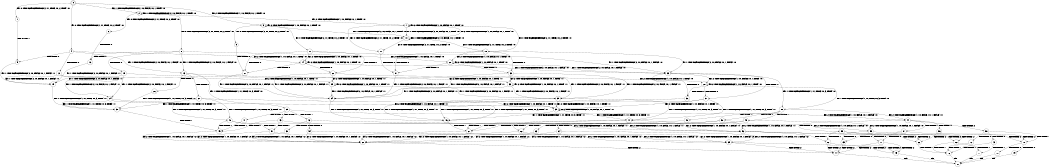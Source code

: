 digraph BCG {
size = "7, 10.5";
center = TRUE;
node [shape = circle];
0 [peripheries = 2];
0 -> 1 [label = "EX !0 !ATOMIC_EXCH_BRANCH (2, +1, TRUE, +0, 2, TRUE) !:0:"];
0 -> 2 [label = "EX !1 !ATOMIC_EXCH_BRANCH (2, +0, FALSE, +0, 1, TRUE) !:0:"];
0 -> 3 [label = "EX !2 !ATOMIC_EXCH_BRANCH (1, +0, FALSE, +0, 1, TRUE) !:0:"];
0 -> 4 [label = "EX !0 !ATOMIC_EXCH_BRANCH (2, +1, TRUE, +0, 2, TRUE) !:0:"];
1 -> 5 [label = "TERMINATE !0"];
2 -> 6 [label = "EX !0 !ATOMIC_EXCH_BRANCH (2, +1, TRUE, +0, 2, TRUE) !:0:"];
2 -> 7 [label = "EX !2 !ATOMIC_EXCH_BRANCH (1, +0, FALSE, +0, 1, TRUE) !:0:"];
2 -> 8 [label = "EX !0 !ATOMIC_EXCH_BRANCH (2, +1, TRUE, +0, 2, TRUE) !:0:"];
2 -> 2 [label = "EX !1 !ATOMIC_EXCH_BRANCH (2, +0, FALSE, +0, 1, TRUE) !:0:"];
3 -> 9 [label = "EX !0 !ATOMIC_EXCH_BRANCH (2, +1, TRUE, +0, 2, TRUE) !:0:"];
3 -> 10 [label = "EX !1 !ATOMIC_EXCH_BRANCH (2, +0, FALSE, +0, 1, TRUE) !:0:"];
3 -> 11 [label = "EX !0 !ATOMIC_EXCH_BRANCH (2, +1, TRUE, +0, 2, TRUE) !:0:"];
3 -> 3 [label = "EX !2 !ATOMIC_EXCH_BRANCH (1, +0, FALSE, +0, 1, TRUE) !:0:"];
4 -> 5 [label = "TERMINATE !0"];
4 -> 12 [label = "TERMINATE !0"];
4 -> 13 [label = "EX !1 !ATOMIC_EXCH_BRANCH (2, +0, FALSE, +0, 1, FALSE) !:0:"];
4 -> 14 [label = "EX !2 !ATOMIC_EXCH_BRANCH (1, +0, FALSE, +0, 1, TRUE) !:0:"];
5 -> 15 [label = "EX !1 !ATOMIC_EXCH_BRANCH (2, +0, FALSE, +0, 1, FALSE) !:1:"];
6 -> 16 [label = "TERMINATE !0"];
7 -> 17 [label = "EX !0 !ATOMIC_EXCH_BRANCH (2, +1, TRUE, +0, 2, TRUE) !:0:"];
7 -> 18 [label = "EX !0 !ATOMIC_EXCH_BRANCH (2, +1, TRUE, +0, 2, TRUE) !:0:"];
7 -> 7 [label = "EX !2 !ATOMIC_EXCH_BRANCH (1, +0, FALSE, +0, 1, TRUE) !:0:"];
7 -> 10 [label = "EX !1 !ATOMIC_EXCH_BRANCH (2, +0, FALSE, +0, 1, TRUE) !:0:"];
8 -> 16 [label = "TERMINATE !0"];
8 -> 19 [label = "TERMINATE !0"];
8 -> 20 [label = "EX !2 !ATOMIC_EXCH_BRANCH (1, +0, FALSE, +0, 1, TRUE) !:0:"];
8 -> 13 [label = "EX !1 !ATOMIC_EXCH_BRANCH (2, +0, FALSE, +0, 1, FALSE) !:0:"];
9 -> 21 [label = "TERMINATE !0"];
10 -> 17 [label = "EX !0 !ATOMIC_EXCH_BRANCH (2, +1, TRUE, +0, 2, TRUE) !:0:"];
10 -> 18 [label = "EX !0 !ATOMIC_EXCH_BRANCH (2, +1, TRUE, +0, 2, TRUE) !:0:"];
10 -> 7 [label = "EX !2 !ATOMIC_EXCH_BRANCH (1, +0, FALSE, +0, 1, TRUE) !:0:"];
10 -> 10 [label = "EX !1 !ATOMIC_EXCH_BRANCH (2, +0, FALSE, +0, 1, TRUE) !:0:"];
11 -> 21 [label = "TERMINATE !0"];
11 -> 22 [label = "TERMINATE !0"];
11 -> 23 [label = "EX !1 !ATOMIC_EXCH_BRANCH (2, +0, FALSE, +0, 1, FALSE) !:0:"];
11 -> 14 [label = "EX !2 !ATOMIC_EXCH_BRANCH (1, +0, FALSE, +0, 1, TRUE) !:0:"];
12 -> 15 [label = "EX !1 !ATOMIC_EXCH_BRANCH (2, +0, FALSE, +0, 1, FALSE) !:1:"];
12 -> 24 [label = "EX !1 !ATOMIC_EXCH_BRANCH (2, +0, FALSE, +0, 1, FALSE) !:1:"];
12 -> 25 [label = "EX !2 !ATOMIC_EXCH_BRANCH (1, +0, FALSE, +0, 1, TRUE) !:1:"];
13 -> 26 [label = "TERMINATE !0"];
13 -> 27 [label = "TERMINATE !0"];
13 -> 28 [label = "EX !2 !ATOMIC_EXCH_BRANCH (1, +0, FALSE, +0, 1, TRUE) !:0:"];
13 -> 29 [label = "EX !1 !ATOMIC_EXCH_BRANCH (1, +1, TRUE, +0, 3, TRUE) !:0:"];
14 -> 21 [label = "TERMINATE !0"];
14 -> 22 [label = "TERMINATE !0"];
14 -> 23 [label = "EX !1 !ATOMIC_EXCH_BRANCH (2, +0, FALSE, +0, 1, FALSE) !:0:"];
14 -> 14 [label = "EX !2 !ATOMIC_EXCH_BRANCH (1, +0, FALSE, +0, 1, TRUE) !:0:"];
15 -> 30 [label = "EX !1 !ATOMIC_EXCH_BRANCH (1, +1, TRUE, +0, 3, TRUE) !:1:"];
16 -> 15 [label = "EX !1 !ATOMIC_EXCH_BRANCH (2, +0, FALSE, +0, 1, FALSE) !:1:"];
17 -> 31 [label = "TERMINATE !0"];
18 -> 31 [label = "TERMINATE !0"];
18 -> 32 [label = "TERMINATE !0"];
18 -> 20 [label = "EX !2 !ATOMIC_EXCH_BRANCH (1, +0, FALSE, +0, 1, TRUE) !:0:"];
18 -> 23 [label = "EX !1 !ATOMIC_EXCH_BRANCH (2, +0, FALSE, +0, 1, FALSE) !:0:"];
19 -> 15 [label = "EX !1 !ATOMIC_EXCH_BRANCH (2, +0, FALSE, +0, 1, FALSE) !:1:"];
19 -> 33 [label = "EX !2 !ATOMIC_EXCH_BRANCH (1, +0, FALSE, +0, 1, TRUE) !:1:"];
19 -> 24 [label = "EX !1 !ATOMIC_EXCH_BRANCH (2, +0, FALSE, +0, 1, FALSE) !:1:"];
20 -> 31 [label = "TERMINATE !0"];
20 -> 32 [label = "TERMINATE !0"];
20 -> 20 [label = "EX !2 !ATOMIC_EXCH_BRANCH (1, +0, FALSE, +0, 1, TRUE) !:0:"];
20 -> 23 [label = "EX !1 !ATOMIC_EXCH_BRANCH (2, +0, FALSE, +0, 1, FALSE) !:0:"];
21 -> 34 [label = "EX !1 !ATOMIC_EXCH_BRANCH (2, +0, FALSE, +0, 1, FALSE) !:1:"];
22 -> 34 [label = "EX !1 !ATOMIC_EXCH_BRANCH (2, +0, FALSE, +0, 1, FALSE) !:1:"];
22 -> 35 [label = "EX !1 !ATOMIC_EXCH_BRANCH (2, +0, FALSE, +0, 1, FALSE) !:1:"];
22 -> 25 [label = "EX !2 !ATOMIC_EXCH_BRANCH (1, +0, FALSE, +0, 1, TRUE) !:1:"];
23 -> 36 [label = "TERMINATE !0"];
23 -> 37 [label = "TERMINATE !0"];
23 -> 28 [label = "EX !2 !ATOMIC_EXCH_BRANCH (1, +0, FALSE, +0, 1, TRUE) !:0:"];
23 -> 38 [label = "EX !1 !ATOMIC_EXCH_BRANCH (1, +1, TRUE, +0, 3, TRUE) !:0:"];
24 -> 30 [label = "EX !1 !ATOMIC_EXCH_BRANCH (1, +1, TRUE, +0, 3, TRUE) !:1:"];
24 -> 39 [label = "EX !2 !ATOMIC_EXCH_BRANCH (1, +0, FALSE, +0, 1, TRUE) !:1:"];
24 -> 40 [label = "EX !1 !ATOMIC_EXCH_BRANCH (1, +1, TRUE, +0, 3, TRUE) !:1:"];
25 -> 34 [label = "EX !1 !ATOMIC_EXCH_BRANCH (2, +0, FALSE, +0, 1, FALSE) !:1:"];
25 -> 35 [label = "EX !1 !ATOMIC_EXCH_BRANCH (2, +0, FALSE, +0, 1, FALSE) !:1:"];
25 -> 25 [label = "EX !2 !ATOMIC_EXCH_BRANCH (1, +0, FALSE, +0, 1, TRUE) !:1:"];
26 -> 30 [label = "EX !1 !ATOMIC_EXCH_BRANCH (1, +1, TRUE, +0, 3, TRUE) !:1:"];
27 -> 30 [label = "EX !1 !ATOMIC_EXCH_BRANCH (1, +1, TRUE, +0, 3, TRUE) !:1:"];
27 -> 39 [label = "EX !2 !ATOMIC_EXCH_BRANCH (1, +0, FALSE, +0, 1, TRUE) !:1:"];
27 -> 40 [label = "EX !1 !ATOMIC_EXCH_BRANCH (1, +1, TRUE, +0, 3, TRUE) !:1:"];
28 -> 36 [label = "TERMINATE !0"];
28 -> 37 [label = "TERMINATE !0"];
28 -> 28 [label = "EX !2 !ATOMIC_EXCH_BRANCH (1, +0, FALSE, +0, 1, TRUE) !:0:"];
28 -> 38 [label = "EX !1 !ATOMIC_EXCH_BRANCH (1, +1, TRUE, +0, 3, TRUE) !:0:"];
29 -> 41 [label = "TERMINATE !0"];
29 -> 42 [label = "TERMINATE !1"];
29 -> 43 [label = "TERMINATE !0"];
29 -> 44 [label = "EX !2 !ATOMIC_EXCH_BRANCH (1, +0, FALSE, +0, 1, FALSE) !:0:"];
30 -> 45 [label = "TERMINATE !1"];
31 -> 34 [label = "EX !1 !ATOMIC_EXCH_BRANCH (2, +0, FALSE, +0, 1, FALSE) !:1:"];
32 -> 34 [label = "EX !1 !ATOMIC_EXCH_BRANCH (2, +0, FALSE, +0, 1, FALSE) !:1:"];
32 -> 33 [label = "EX !2 !ATOMIC_EXCH_BRANCH (1, +0, FALSE, +0, 1, TRUE) !:1:"];
32 -> 35 [label = "EX !1 !ATOMIC_EXCH_BRANCH (2, +0, FALSE, +0, 1, FALSE) !:1:"];
33 -> 34 [label = "EX !1 !ATOMIC_EXCH_BRANCH (2, +0, FALSE, +0, 1, FALSE) !:1:"];
33 -> 33 [label = "EX !2 !ATOMIC_EXCH_BRANCH (1, +0, FALSE, +0, 1, TRUE) !:1:"];
33 -> 35 [label = "EX !1 !ATOMIC_EXCH_BRANCH (2, +0, FALSE, +0, 1, FALSE) !:1:"];
34 -> 46 [label = "EX !1 !ATOMIC_EXCH_BRANCH (1, +1, TRUE, +0, 3, TRUE) !:1:"];
35 -> 46 [label = "EX !1 !ATOMIC_EXCH_BRANCH (1, +1, TRUE, +0, 3, TRUE) !:1:"];
35 -> 39 [label = "EX !2 !ATOMIC_EXCH_BRANCH (1, +0, FALSE, +0, 1, TRUE) !:1:"];
35 -> 47 [label = "EX !1 !ATOMIC_EXCH_BRANCH (1, +1, TRUE, +0, 3, TRUE) !:1:"];
36 -> 46 [label = "EX !1 !ATOMIC_EXCH_BRANCH (1, +1, TRUE, +0, 3, TRUE) !:1:"];
37 -> 46 [label = "EX !1 !ATOMIC_EXCH_BRANCH (1, +1, TRUE, +0, 3, TRUE) !:1:"];
37 -> 39 [label = "EX !2 !ATOMIC_EXCH_BRANCH (1, +0, FALSE, +0, 1, TRUE) !:1:"];
37 -> 47 [label = "EX !1 !ATOMIC_EXCH_BRANCH (1, +1, TRUE, +0, 3, TRUE) !:1:"];
38 -> 48 [label = "TERMINATE !0"];
38 -> 49 [label = "TERMINATE !1"];
38 -> 50 [label = "TERMINATE !0"];
38 -> 44 [label = "EX !2 !ATOMIC_EXCH_BRANCH (1, +0, FALSE, +0, 1, FALSE) !:0:"];
39 -> 46 [label = "EX !1 !ATOMIC_EXCH_BRANCH (1, +1, TRUE, +0, 3, TRUE) !:1:"];
39 -> 39 [label = "EX !2 !ATOMIC_EXCH_BRANCH (1, +0, FALSE, +0, 1, TRUE) !:1:"];
39 -> 47 [label = "EX !1 !ATOMIC_EXCH_BRANCH (1, +1, TRUE, +0, 3, TRUE) !:1:"];
40 -> 45 [label = "TERMINATE !1"];
40 -> 51 [label = "TERMINATE !1"];
40 -> 52 [label = "EX !2 !ATOMIC_EXCH_BRANCH (1, +0, FALSE, +0, 1, FALSE) !:1:"];
41 -> 45 [label = "TERMINATE !1"];
42 -> 53 [label = "TERMINATE !0"];
42 -> 54 [label = "TERMINATE !0"];
42 -> 55 [label = "EX !2 !ATOMIC_EXCH_BRANCH (1, +0, FALSE, +0, 1, FALSE) !:0:"];
43 -> 45 [label = "TERMINATE !1"];
43 -> 51 [label = "TERMINATE !1"];
43 -> 52 [label = "EX !2 !ATOMIC_EXCH_BRANCH (1, +0, FALSE, +0, 1, FALSE) !:1:"];
44 -> 56 [label = "TERMINATE !0"];
44 -> 57 [label = "TERMINATE !1"];
44 -> 58 [label = "TERMINATE !2"];
44 -> 59 [label = "TERMINATE !0"];
45 -> 60 [label = "EX !2 !ATOMIC_EXCH_BRANCH (1, +0, FALSE, +0, 1, FALSE) !:2:"];
46 -> 61 [label = "TERMINATE !1"];
47 -> 61 [label = "TERMINATE !1"];
47 -> 62 [label = "TERMINATE !1"];
47 -> 52 [label = "EX !2 !ATOMIC_EXCH_BRANCH (1, +0, FALSE, +0, 1, FALSE) !:1:"];
48 -> 61 [label = "TERMINATE !1"];
49 -> 63 [label = "TERMINATE !0"];
49 -> 64 [label = "TERMINATE !0"];
49 -> 55 [label = "EX !2 !ATOMIC_EXCH_BRANCH (1, +0, FALSE, +0, 1, FALSE) !:0:"];
50 -> 61 [label = "TERMINATE !1"];
50 -> 62 [label = "TERMINATE !1"];
50 -> 52 [label = "EX !2 !ATOMIC_EXCH_BRANCH (1, +0, FALSE, +0, 1, FALSE) !:1:"];
51 -> 60 [label = "EX !2 !ATOMIC_EXCH_BRANCH (1, +0, FALSE, +0, 1, FALSE) !:2:"];
51 -> 65 [label = "EX !2 !ATOMIC_EXCH_BRANCH (1, +0, FALSE, +0, 1, FALSE) !:2:"];
52 -> 66 [label = "TERMINATE !2"];
52 -> 67 [label = "TERMINATE !1"];
52 -> 68 [label = "TERMINATE !2"];
53 -> 60 [label = "EX !2 !ATOMIC_EXCH_BRANCH (1, +0, FALSE, +0, 1, FALSE) !:2:"];
54 -> 60 [label = "EX !2 !ATOMIC_EXCH_BRANCH (1, +0, FALSE, +0, 1, FALSE) !:2:"];
54 -> 65 [label = "EX !2 !ATOMIC_EXCH_BRANCH (1, +0, FALSE, +0, 1, FALSE) !:2:"];
55 -> 69 [label = "TERMINATE !0"];
55 -> 70 [label = "TERMINATE !2"];
55 -> 71 [label = "TERMINATE !0"];
56 -> 66 [label = "TERMINATE !2"];
57 -> 69 [label = "TERMINATE !0"];
57 -> 70 [label = "TERMINATE !2"];
57 -> 71 [label = "TERMINATE !0"];
58 -> 72 [label = "TERMINATE !0"];
58 -> 70 [label = "TERMINATE !1"];
58 -> 73 [label = "TERMINATE !0"];
59 -> 66 [label = "TERMINATE !2"];
59 -> 67 [label = "TERMINATE !1"];
59 -> 68 [label = "TERMINATE !2"];
60 -> 74 [label = "TERMINATE !2"];
61 -> 60 [label = "EX !2 !ATOMIC_EXCH_BRANCH (1, +0, FALSE, +0, 1, FALSE) !:2:"];
62 -> 60 [label = "EX !2 !ATOMIC_EXCH_BRANCH (1, +0, FALSE, +0, 1, FALSE) !:2:"];
62 -> 65 [label = "EX !2 !ATOMIC_EXCH_BRANCH (1, +0, FALSE, +0, 1, FALSE) !:2:"];
63 -> 60 [label = "EX !2 !ATOMIC_EXCH_BRANCH (1, +0, FALSE, +0, 1, FALSE) !:2:"];
64 -> 60 [label = "EX !2 !ATOMIC_EXCH_BRANCH (1, +0, FALSE, +0, 1, FALSE) !:2:"];
64 -> 65 [label = "EX !2 !ATOMIC_EXCH_BRANCH (1, +0, FALSE, +0, 1, FALSE) !:2:"];
65 -> 74 [label = "TERMINATE !2"];
65 -> 75 [label = "TERMINATE !2"];
66 -> 76 [label = "TERMINATE !1"];
67 -> 74 [label = "TERMINATE !2"];
67 -> 75 [label = "TERMINATE !2"];
68 -> 76 [label = "TERMINATE !1"];
68 -> 77 [label = "TERMINATE !1"];
69 -> 74 [label = "TERMINATE !2"];
70 -> 78 [label = "TERMINATE !0"];
70 -> 79 [label = "TERMINATE !0"];
71 -> 74 [label = "TERMINATE !2"];
71 -> 75 [label = "TERMINATE !2"];
72 -> 76 [label = "TERMINATE !1"];
73 -> 76 [label = "TERMINATE !1"];
73 -> 77 [label = "TERMINATE !1"];
74 -> 80 [label = "exit"];
75 -> 80 [label = "exit"];
76 -> 80 [label = "exit"];
77 -> 80 [label = "exit"];
78 -> 80 [label = "exit"];
79 -> 80 [label = "exit"];
}
